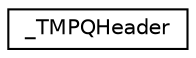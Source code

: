 digraph G
{
  edge [fontname="Helvetica",fontsize="10",labelfontname="Helvetica",labelfontsize="10"];
  node [fontname="Helvetica",fontsize="10",shape=record];
  rankdir="LR";
  Node1 [label="_TMPQHeader",height=0.2,width=0.4,color="black", fillcolor="white", style="filled",URL="$struct___t_m_p_q_header.html"];
}
